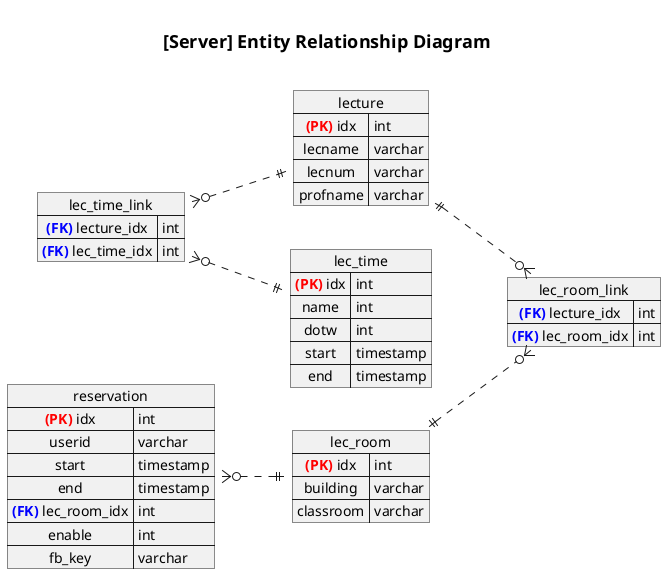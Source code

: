 @startuml er-diagram

' https://raw.githubusercontent.com/GC211MP/API/main/documents/erd.puml

left to right direction

title

=[Server] Entity Relationship Diagram

end title

map lecture {
    <color:red>**(PK)**</color> idx => int
    lecname => varchar
    lecnum => varchar
    profname => varchar
}

map lec_time {
    <color:red>**(PK)**</color> idx => int
    name => int
    dotw => int
    start => timestamp
    end => timestamp
}

map lec_room {
    <color:red>**(PK)**</color> idx => int
    building => varchar
    classroom => varchar
}

map lec_time_link {
    <color:blue>**(FK)**</color> lecture_idx => int
    <color:blue>**(FK)**</color> lec_time_idx => int
}

map lec_room_link {
    <color:blue>**(FK)**</color> lecture_idx => int
    <color:blue>**(FK)**</color> lec_room_idx => int
}

map reservation {
    <color:red>**(PK)**</color> idx => int
    userid => varchar
    start => timestamp
    end => timestamp
    <color:blue>**(FK)**</color> lec_room_idx => int
    enable => int
    fb_key => varchar
}


' lec_time
' lecture
' lec_room
' lec_time_link
' lec_room_link
' reservation

lec_time_link }o.down.|| lecture
lec_time_link }o.down.|| lec_time

lec_room_link }o.up.|| lecture
lec_room_link }o.up.|| lec_room

reservation }o..|| lec_room

@enduml
